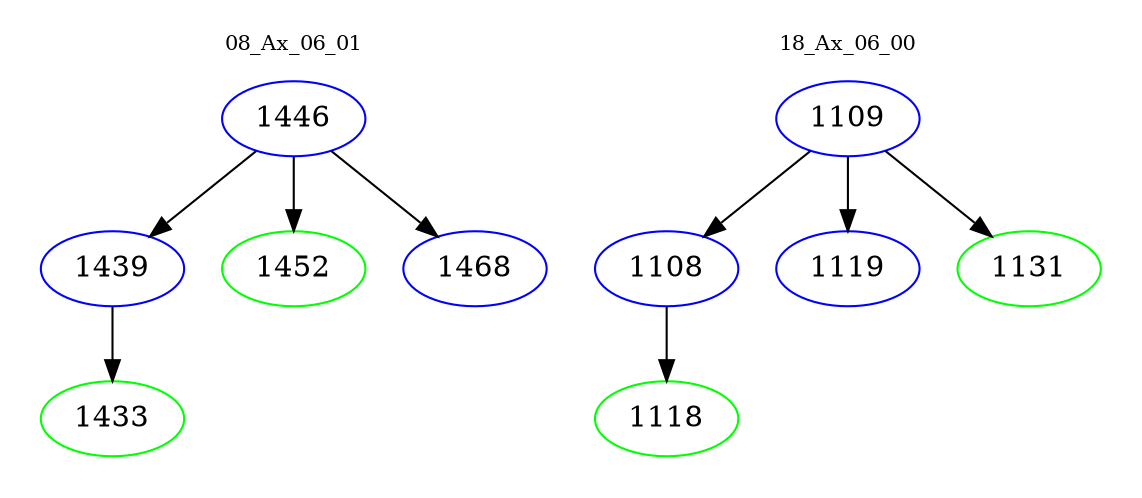 digraph{
subgraph cluster_0 {
color = white
label = "08_Ax_06_01";
fontsize=10;
T0_1446 [label="1446", color="blue"]
T0_1446 -> T0_1439 [color="black"]
T0_1439 [label="1439", color="blue"]
T0_1439 -> T0_1433 [color="black"]
T0_1433 [label="1433", color="green"]
T0_1446 -> T0_1452 [color="black"]
T0_1452 [label="1452", color="green"]
T0_1446 -> T0_1468 [color="black"]
T0_1468 [label="1468", color="blue"]
}
subgraph cluster_1 {
color = white
label = "18_Ax_06_00";
fontsize=10;
T1_1109 [label="1109", color="blue"]
T1_1109 -> T1_1108 [color="black"]
T1_1108 [label="1108", color="blue"]
T1_1108 -> T1_1118 [color="black"]
T1_1118 [label="1118", color="green"]
T1_1109 -> T1_1119 [color="black"]
T1_1119 [label="1119", color="blue"]
T1_1109 -> T1_1131 [color="black"]
T1_1131 [label="1131", color="green"]
}
}
